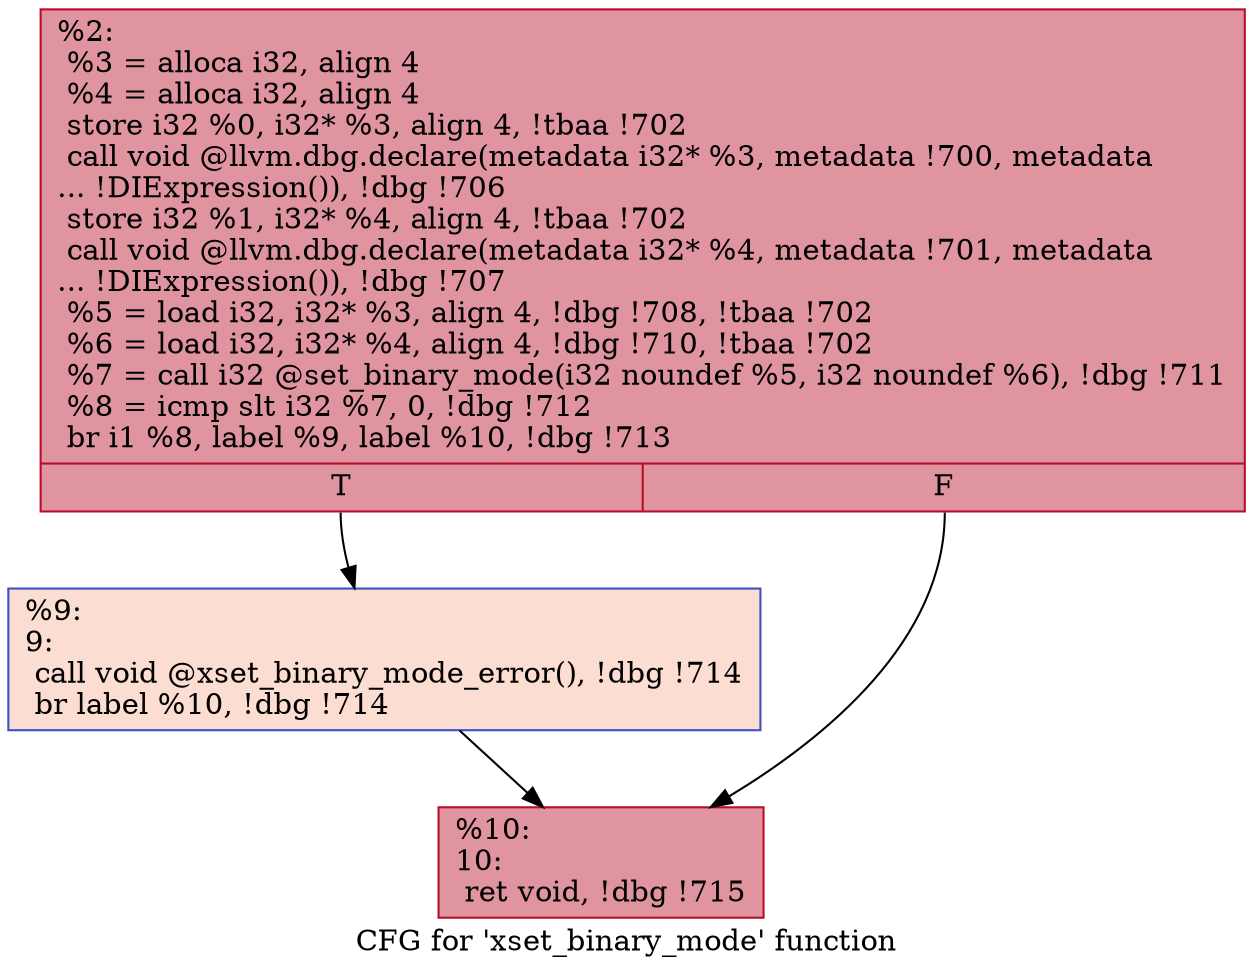 digraph "CFG for 'xset_binary_mode' function" {
	label="CFG for 'xset_binary_mode' function";

	Node0x19082e0 [shape=record,color="#b70d28ff", style=filled, fillcolor="#b70d2870",label="{%2:\l  %3 = alloca i32, align 4\l  %4 = alloca i32, align 4\l  store i32 %0, i32* %3, align 4, !tbaa !702\l  call void @llvm.dbg.declare(metadata i32* %3, metadata !700, metadata\l... !DIExpression()), !dbg !706\l  store i32 %1, i32* %4, align 4, !tbaa !702\l  call void @llvm.dbg.declare(metadata i32* %4, metadata !701, metadata\l... !DIExpression()), !dbg !707\l  %5 = load i32, i32* %3, align 4, !dbg !708, !tbaa !702\l  %6 = load i32, i32* %4, align 4, !dbg !710, !tbaa !702\l  %7 = call i32 @set_binary_mode(i32 noundef %5, i32 noundef %6), !dbg !711\l  %8 = icmp slt i32 %7, 0, !dbg !712\l  br i1 %8, label %9, label %10, !dbg !713\l|{<s0>T|<s1>F}}"];
	Node0x19082e0:s0 -> Node0x1908330;
	Node0x19082e0:s1 -> Node0x1908380;
	Node0x1908330 [shape=record,color="#3d50c3ff", style=filled, fillcolor="#f7b39670",label="{%9:\l9:                                                \l  call void @xset_binary_mode_error(), !dbg !714\l  br label %10, !dbg !714\l}"];
	Node0x1908330 -> Node0x1908380;
	Node0x1908380 [shape=record,color="#b70d28ff", style=filled, fillcolor="#b70d2870",label="{%10:\l10:                                               \l  ret void, !dbg !715\l}"];
}
